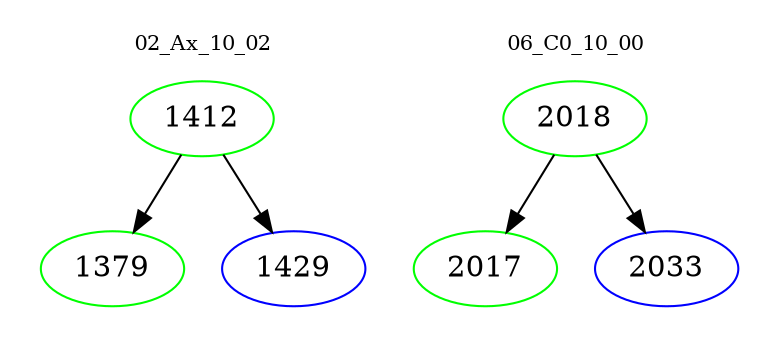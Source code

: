 digraph{
subgraph cluster_0 {
color = white
label = "02_Ax_10_02";
fontsize=10;
T0_1412 [label="1412", color="green"]
T0_1412 -> T0_1379 [color="black"]
T0_1379 [label="1379", color="green"]
T0_1412 -> T0_1429 [color="black"]
T0_1429 [label="1429", color="blue"]
}
subgraph cluster_1 {
color = white
label = "06_C0_10_00";
fontsize=10;
T1_2018 [label="2018", color="green"]
T1_2018 -> T1_2017 [color="black"]
T1_2017 [label="2017", color="green"]
T1_2018 -> T1_2033 [color="black"]
T1_2033 [label="2033", color="blue"]
}
}
